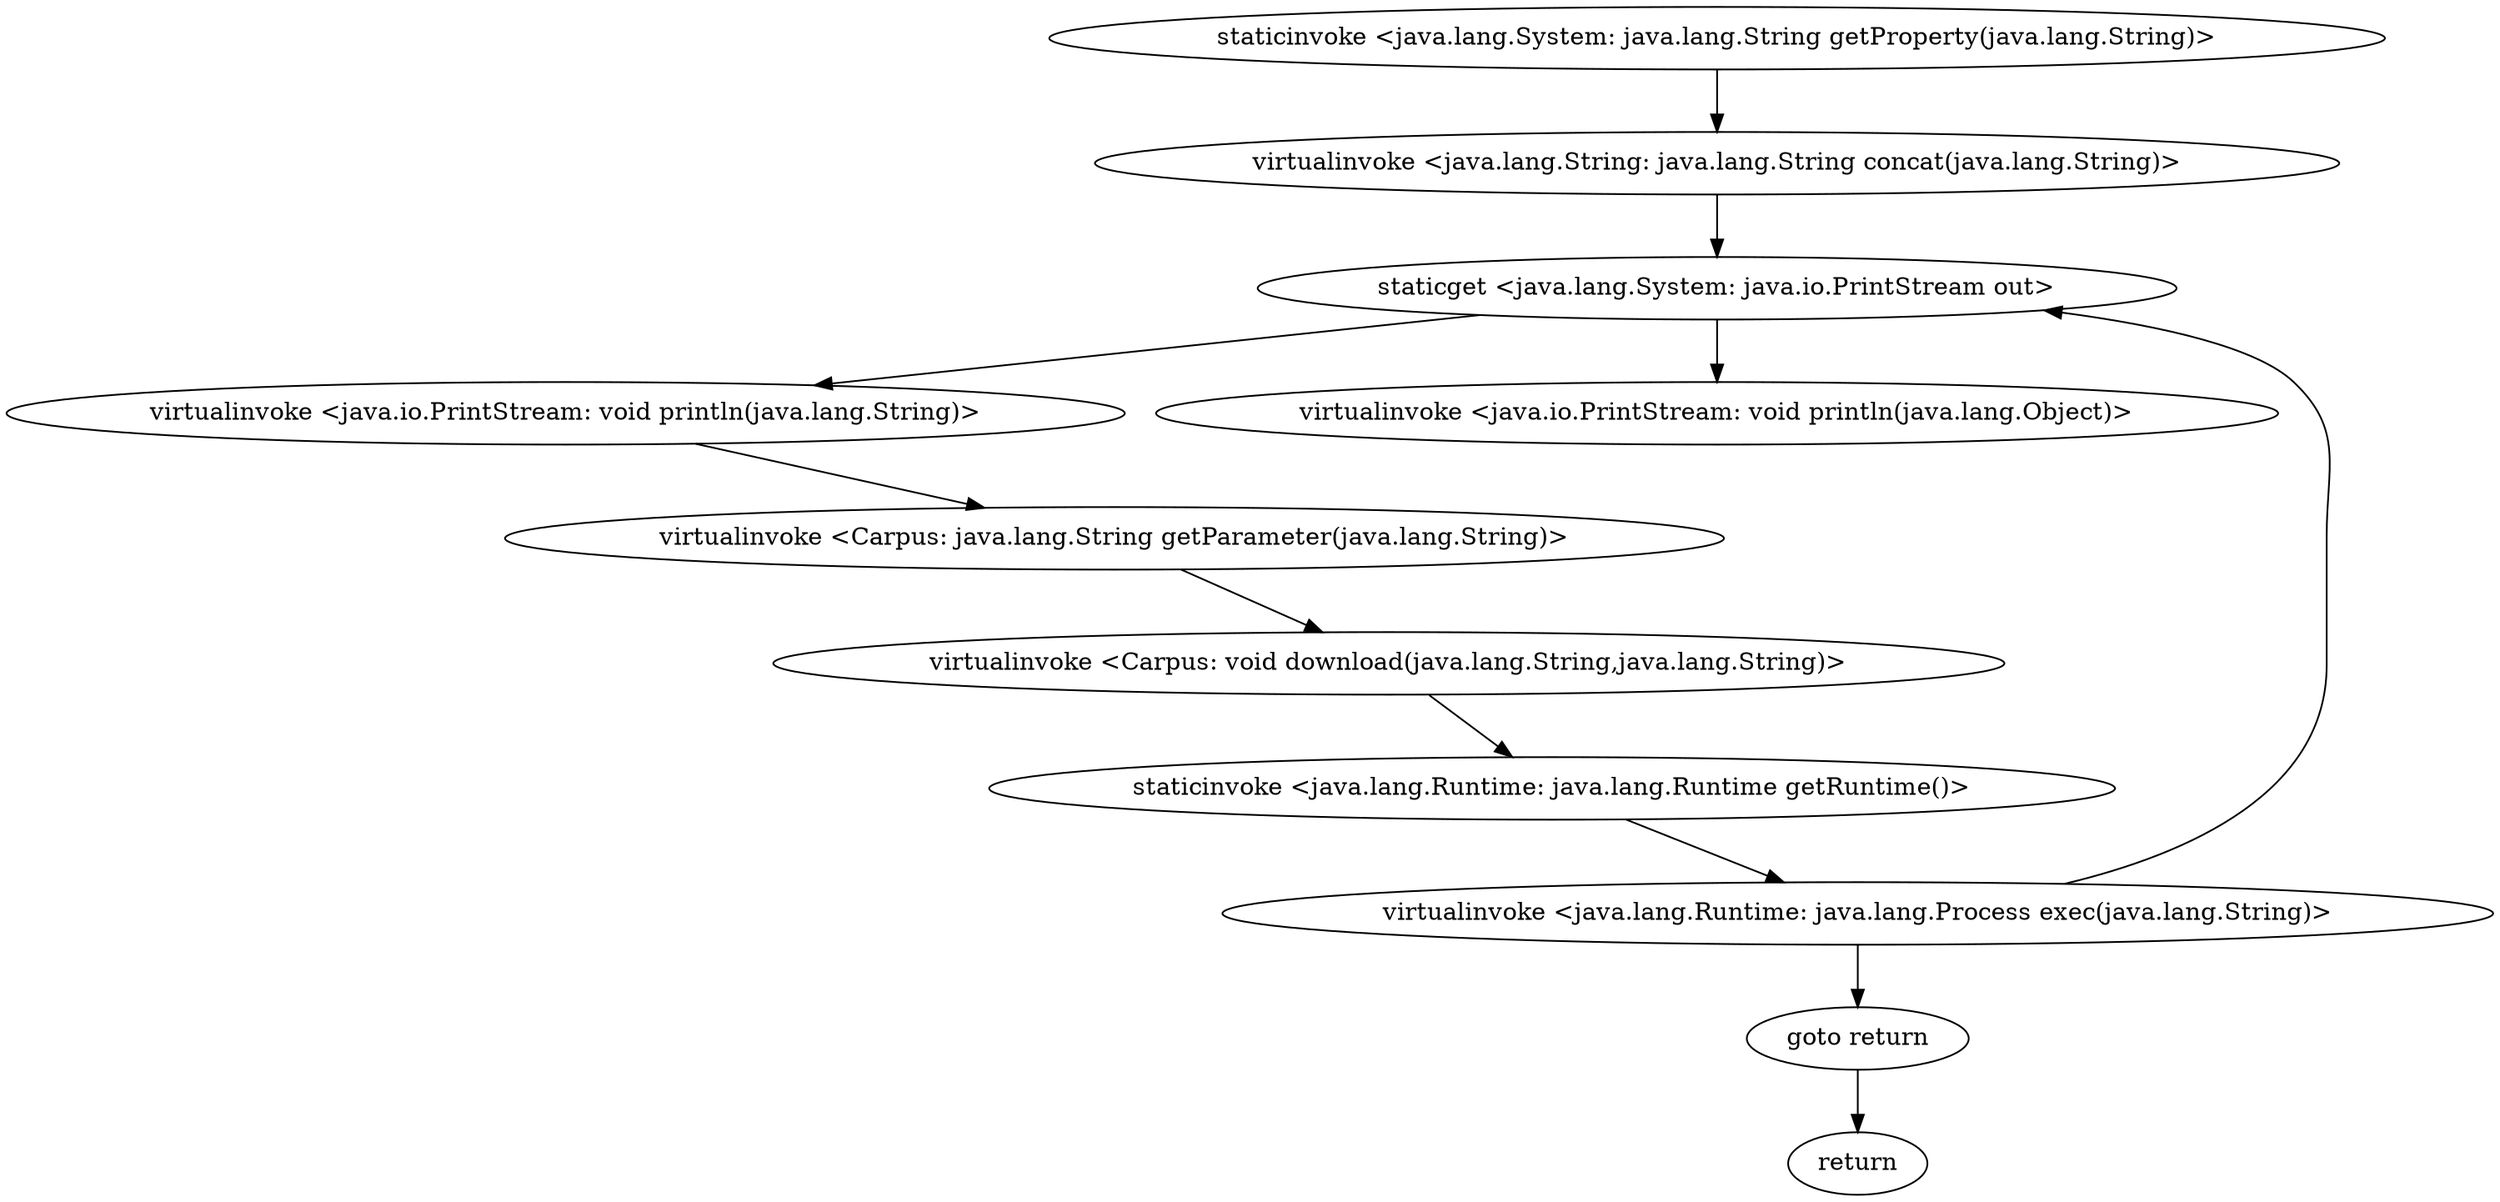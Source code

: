 digraph "" {
"staticinvoke <java.lang.System: java.lang.String getProperty(java.lang.String)>";
 "staticinvoke <java.lang.System: java.lang.String getProperty(java.lang.String)>"->"virtualinvoke <java.lang.String: java.lang.String concat(java.lang.String)>";
 "virtualinvoke <java.lang.String: java.lang.String concat(java.lang.String)>"->"staticget <java.lang.System: java.io.PrintStream out>";
 "staticget <java.lang.System: java.io.PrintStream out>"->"virtualinvoke <java.io.PrintStream: void println(java.lang.String)>";
 "virtualinvoke <java.io.PrintStream: void println(java.lang.String)>"->"virtualinvoke <Carpus: java.lang.String getParameter(java.lang.String)>";
 "virtualinvoke <Carpus: java.lang.String getParameter(java.lang.String)>"->"virtualinvoke <Carpus: void download(java.lang.String,java.lang.String)>";
 "virtualinvoke <Carpus: void download(java.lang.String,java.lang.String)>"->"staticinvoke <java.lang.Runtime: java.lang.Runtime getRuntime()>";
 "staticinvoke <java.lang.Runtime: java.lang.Runtime getRuntime()>"->"virtualinvoke <java.lang.Runtime: java.lang.Process exec(java.lang.String)>";
 "virtualinvoke <java.lang.Runtime: java.lang.Process exec(java.lang.String)>"->"goto return";
 "goto return"->"return";
 "virtualinvoke <java.lang.Runtime: java.lang.Process exec(java.lang.String)>"->"staticget <java.lang.System: java.io.PrintStream out>";
 "staticget <java.lang.System: java.io.PrintStream out>"->"virtualinvoke <java.io.PrintStream: void println(java.lang.Object)>";
}

